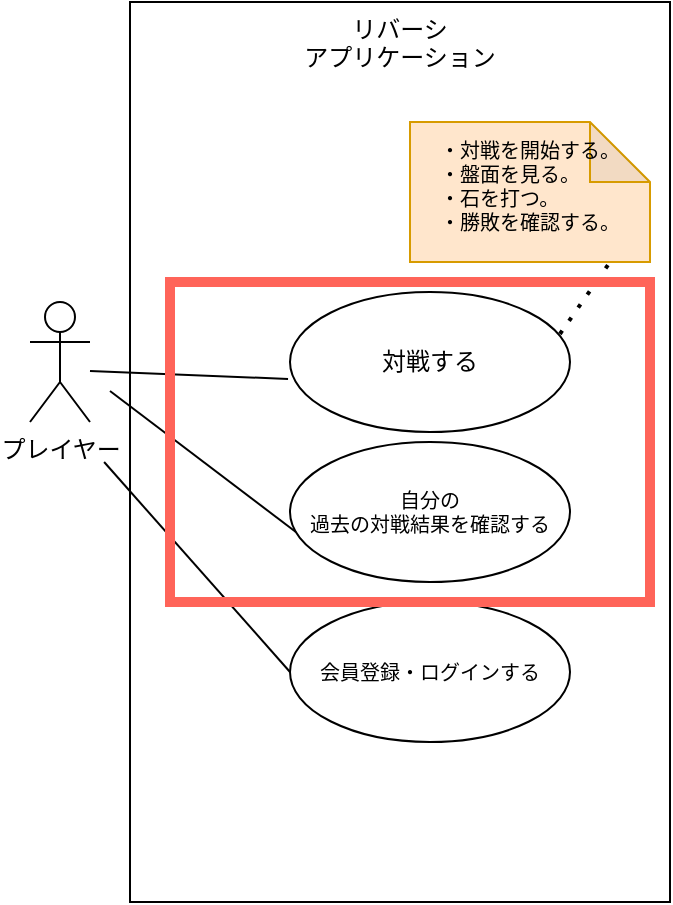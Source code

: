 <mxfile>
    <diagram id="Ej-NMNtb0UVQGGtbFr6c" name="ページ1">
        <mxGraphModel dx="361" dy="489" grid="1" gridSize="10" guides="1" tooltips="1" connect="1" arrows="1" fold="1" page="1" pageScale="1" pageWidth="827" pageHeight="1169" math="0" shadow="0">
            <root>
                <mxCell id="0"/>
                <mxCell id="1" parent="0"/>
                <mxCell id="2" value="&lt;div&gt;&lt;span&gt;リバーシ&lt;/span&gt;&lt;/div&gt;&lt;div&gt;&lt;span&gt;アプリケーション&lt;/span&gt;&lt;/div&gt;" style="rounded=0;whiteSpace=wrap;html=1;align=center;horizontal=1;verticalAlign=top;" vertex="1" parent="1">
                    <mxGeometry x="90" y="110" width="270" height="450" as="geometry"/>
                </mxCell>
                <mxCell id="3" value="プレイヤー" style="shape=umlActor;verticalLabelPosition=bottom;verticalAlign=top;html=1;outlineConnect=0;" vertex="1" parent="1">
                    <mxGeometry x="40" y="260" width="30" height="60" as="geometry"/>
                </mxCell>
                <mxCell id="7" value="対戦する" style="ellipse;whiteSpace=wrap;html=1;" vertex="1" parent="1">
                    <mxGeometry x="170" y="255" width="140" height="70" as="geometry"/>
                </mxCell>
                <mxCell id="9" value="" style="endArrow=none;html=1;entryX=-0.007;entryY=0.621;entryDx=0;entryDy=0;entryPerimeter=0;" edge="1" parent="1" target="7">
                    <mxGeometry relative="1" as="geometry">
                        <mxPoint x="70" y="294.5" as="sourcePoint"/>
                        <mxPoint x="230" y="294.5" as="targetPoint"/>
                    </mxGeometry>
                </mxCell>
                <mxCell id="15" value="&lt;div style=&quot;text-align: left&quot;&gt;&lt;span style=&quot;font-size: 10px&quot;&gt;・対戦を開始する。&lt;/span&gt;&lt;/div&gt;&lt;font style=&quot;font-size: 10px&quot;&gt;&lt;div style=&quot;text-align: left&quot;&gt;&lt;span&gt;・盤面を見る。&lt;/span&gt;&lt;/div&gt;&lt;div style=&quot;text-align: left&quot;&gt;&lt;span&gt;・石を打つ。&lt;/span&gt;&lt;/div&gt;&lt;div style=&quot;text-align: left&quot;&gt;・勝敗を確認する。&lt;/div&gt;&lt;div style=&quot;text-align: left&quot;&gt;&lt;br&gt;&lt;/div&gt;&lt;/font&gt;" style="shape=note;whiteSpace=wrap;html=1;backgroundOutline=1;darkOpacity=0.05;verticalAlign=top;fillColor=#ffe6cc;strokeColor=#d79b00;" vertex="1" parent="1">
                    <mxGeometry x="230" y="170" width="120" height="70" as="geometry"/>
                </mxCell>
                <mxCell id="16" value="" style="endArrow=none;dashed=1;html=1;dashPattern=1 3;strokeWidth=2;fontSize=10;exitX=0.964;exitY=0.3;exitDx=0;exitDy=0;exitPerimeter=0;" edge="1" parent="1" source="7">
                    <mxGeometry width="50" height="50" relative="1" as="geometry">
                        <mxPoint x="280" y="290" as="sourcePoint"/>
                        <mxPoint x="330" y="240" as="targetPoint"/>
                    </mxGeometry>
                </mxCell>
                <mxCell id="18" value="自分の&lt;br&gt;過去の対戦結果を確認する" style="ellipse;whiteSpace=wrap;html=1;fontSize=10;" vertex="1" parent="1">
                    <mxGeometry x="170" y="330" width="140" height="70" as="geometry"/>
                </mxCell>
                <mxCell id="19" value="会員登録・ログインする" style="ellipse;whiteSpace=wrap;html=1;fontSize=10;" vertex="1" parent="1">
                    <mxGeometry x="170" y="410" width="140" height="70" as="geometry"/>
                </mxCell>
                <mxCell id="20" value="" style="endArrow=none;html=1;entryX=0.021;entryY=0.643;entryDx=0;entryDy=0;entryPerimeter=0;" edge="1" parent="1" target="18">
                    <mxGeometry relative="1" as="geometry">
                        <mxPoint x="80" y="304.5" as="sourcePoint"/>
                        <mxPoint x="179.02" y="308.47" as="targetPoint"/>
                    </mxGeometry>
                </mxCell>
                <mxCell id="21" value="" style="endArrow=none;html=1;entryX=0;entryY=0.5;entryDx=0;entryDy=0;" edge="1" parent="1" target="19">
                    <mxGeometry relative="1" as="geometry">
                        <mxPoint x="77.06" y="340" as="sourcePoint"/>
                        <mxPoint x="170.0" y="410.51" as="targetPoint"/>
                    </mxGeometry>
                </mxCell>
                <mxCell id="22" value="" style="rounded=0;whiteSpace=wrap;html=1;fontSize=10;fillColor=none;strokeWidth=5;strokeColor=#FF6459;" vertex="1" parent="1">
                    <mxGeometry x="110" y="250" width="240" height="160" as="geometry"/>
                </mxCell>
            </root>
        </mxGraphModel>
    </diagram>
</mxfile>